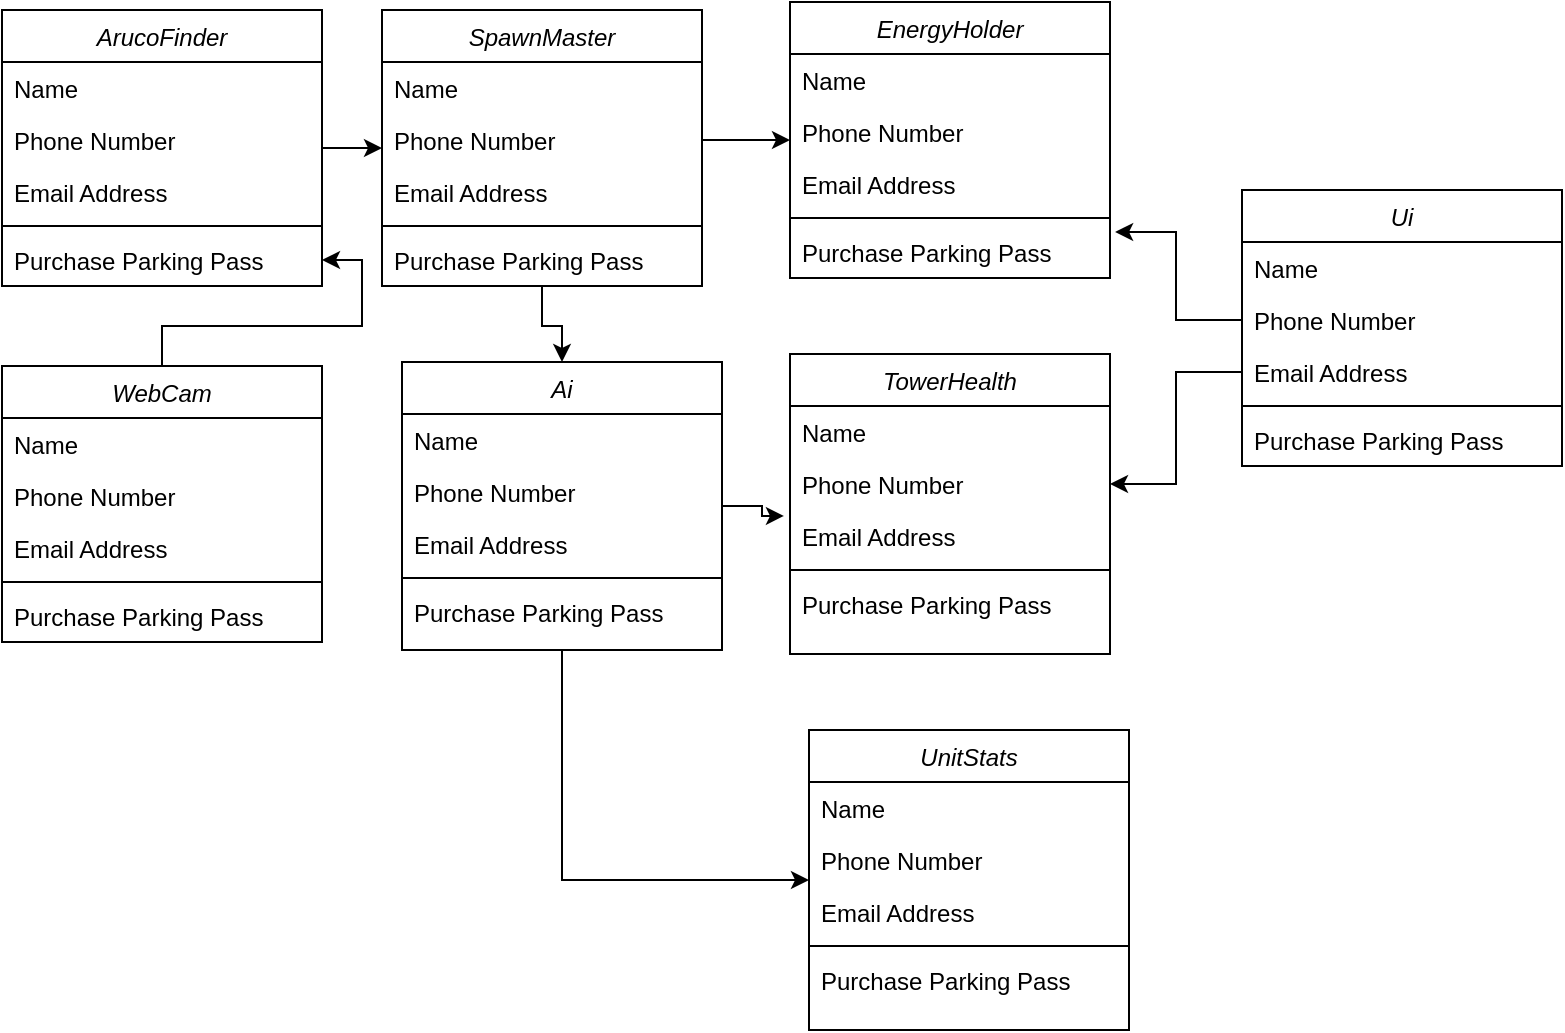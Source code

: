 <mxfile version="21.3.3" type="github">
  <diagram id="C5RBs43oDa-KdzZeNtuy" name="Page-1">
    <mxGraphModel dx="1434" dy="756" grid="1" gridSize="10" guides="1" tooltips="1" connect="1" arrows="1" fold="1" page="1" pageScale="1" pageWidth="827" pageHeight="1169" math="0" shadow="0">
      <root>
        <mxCell id="WIyWlLk6GJQsqaUBKTNV-0" />
        <mxCell id="WIyWlLk6GJQsqaUBKTNV-1" parent="WIyWlLk6GJQsqaUBKTNV-0" />
        <mxCell id="mhMDTBYstPVVGmgtUi2t-28" style="edgeStyle=orthogonalEdgeStyle;rounded=0;orthogonalLoop=1;jettySize=auto;html=1;entryX=0.5;entryY=0;entryDx=0;entryDy=0;" edge="1" parent="WIyWlLk6GJQsqaUBKTNV-1" source="zkfFHV4jXpPFQw0GAbJ--0" target="mhMDTBYstPVVGmgtUi2t-18">
          <mxGeometry relative="1" as="geometry" />
        </mxCell>
        <mxCell id="zkfFHV4jXpPFQw0GAbJ--0" value="SpawnMaster" style="swimlane;fontStyle=2;align=center;verticalAlign=top;childLayout=stackLayout;horizontal=1;startSize=26;horizontalStack=0;resizeParent=1;resizeLast=0;collapsible=1;marginBottom=0;rounded=0;shadow=0;strokeWidth=1;" parent="WIyWlLk6GJQsqaUBKTNV-1" vertex="1">
          <mxGeometry x="210" y="200" width="160" height="138" as="geometry">
            <mxRectangle x="230" y="140" width="160" height="26" as="alternateBounds" />
          </mxGeometry>
        </mxCell>
        <mxCell id="zkfFHV4jXpPFQw0GAbJ--1" value="Name" style="text;align=left;verticalAlign=top;spacingLeft=4;spacingRight=4;overflow=hidden;rotatable=0;points=[[0,0.5],[1,0.5]];portConstraint=eastwest;" parent="zkfFHV4jXpPFQw0GAbJ--0" vertex="1">
          <mxGeometry y="26" width="160" height="26" as="geometry" />
        </mxCell>
        <mxCell id="zkfFHV4jXpPFQw0GAbJ--2" value="Phone Number" style="text;align=left;verticalAlign=top;spacingLeft=4;spacingRight=4;overflow=hidden;rotatable=0;points=[[0,0.5],[1,0.5]];portConstraint=eastwest;rounded=0;shadow=0;html=0;" parent="zkfFHV4jXpPFQw0GAbJ--0" vertex="1">
          <mxGeometry y="52" width="160" height="26" as="geometry" />
        </mxCell>
        <mxCell id="zkfFHV4jXpPFQw0GAbJ--3" value="Email Address" style="text;align=left;verticalAlign=top;spacingLeft=4;spacingRight=4;overflow=hidden;rotatable=0;points=[[0,0.5],[1,0.5]];portConstraint=eastwest;rounded=0;shadow=0;html=0;" parent="zkfFHV4jXpPFQw0GAbJ--0" vertex="1">
          <mxGeometry y="78" width="160" height="26" as="geometry" />
        </mxCell>
        <mxCell id="zkfFHV4jXpPFQw0GAbJ--4" value="" style="line;html=1;strokeWidth=1;align=left;verticalAlign=middle;spacingTop=-1;spacingLeft=3;spacingRight=3;rotatable=0;labelPosition=right;points=[];portConstraint=eastwest;" parent="zkfFHV4jXpPFQw0GAbJ--0" vertex="1">
          <mxGeometry y="104" width="160" height="8" as="geometry" />
        </mxCell>
        <mxCell id="zkfFHV4jXpPFQw0GAbJ--5" value="Purchase Parking Pass" style="text;align=left;verticalAlign=top;spacingLeft=4;spacingRight=4;overflow=hidden;rotatable=0;points=[[0,0.5],[1,0.5]];portConstraint=eastwest;" parent="zkfFHV4jXpPFQw0GAbJ--0" vertex="1">
          <mxGeometry y="112" width="160" height="26" as="geometry" />
        </mxCell>
        <mxCell id="mhMDTBYstPVVGmgtUi2t-0" value="EnergyHolder" style="swimlane;fontStyle=2;align=center;verticalAlign=top;childLayout=stackLayout;horizontal=1;startSize=26;horizontalStack=0;resizeParent=1;resizeLast=0;collapsible=1;marginBottom=0;rounded=0;shadow=0;strokeWidth=1;" vertex="1" parent="WIyWlLk6GJQsqaUBKTNV-1">
          <mxGeometry x="414" y="196" width="160" height="138" as="geometry">
            <mxRectangle x="230" y="140" width="160" height="26" as="alternateBounds" />
          </mxGeometry>
        </mxCell>
        <mxCell id="mhMDTBYstPVVGmgtUi2t-1" value="Name" style="text;align=left;verticalAlign=top;spacingLeft=4;spacingRight=4;overflow=hidden;rotatable=0;points=[[0,0.5],[1,0.5]];portConstraint=eastwest;" vertex="1" parent="mhMDTBYstPVVGmgtUi2t-0">
          <mxGeometry y="26" width="160" height="26" as="geometry" />
        </mxCell>
        <mxCell id="mhMDTBYstPVVGmgtUi2t-2" value="Phone Number" style="text;align=left;verticalAlign=top;spacingLeft=4;spacingRight=4;overflow=hidden;rotatable=0;points=[[0,0.5],[1,0.5]];portConstraint=eastwest;rounded=0;shadow=0;html=0;" vertex="1" parent="mhMDTBYstPVVGmgtUi2t-0">
          <mxGeometry y="52" width="160" height="26" as="geometry" />
        </mxCell>
        <mxCell id="mhMDTBYstPVVGmgtUi2t-3" value="Email Address" style="text;align=left;verticalAlign=top;spacingLeft=4;spacingRight=4;overflow=hidden;rotatable=0;points=[[0,0.5],[1,0.5]];portConstraint=eastwest;rounded=0;shadow=0;html=0;" vertex="1" parent="mhMDTBYstPVVGmgtUi2t-0">
          <mxGeometry y="78" width="160" height="26" as="geometry" />
        </mxCell>
        <mxCell id="mhMDTBYstPVVGmgtUi2t-4" value="" style="line;html=1;strokeWidth=1;align=left;verticalAlign=middle;spacingTop=-1;spacingLeft=3;spacingRight=3;rotatable=0;labelPosition=right;points=[];portConstraint=eastwest;" vertex="1" parent="mhMDTBYstPVVGmgtUi2t-0">
          <mxGeometry y="104" width="160" height="8" as="geometry" />
        </mxCell>
        <mxCell id="mhMDTBYstPVVGmgtUi2t-5" value="Purchase Parking Pass" style="text;align=left;verticalAlign=top;spacingLeft=4;spacingRight=4;overflow=hidden;rotatable=0;points=[[0,0.5],[1,0.5]];portConstraint=eastwest;" vertex="1" parent="mhMDTBYstPVVGmgtUi2t-0">
          <mxGeometry y="112" width="160" height="26" as="geometry" />
        </mxCell>
        <mxCell id="mhMDTBYstPVVGmgtUi2t-6" value="TowerHealth" style="swimlane;fontStyle=2;align=center;verticalAlign=top;childLayout=stackLayout;horizontal=1;startSize=26;horizontalStack=0;resizeParent=1;resizeLast=0;collapsible=1;marginBottom=0;rounded=0;shadow=0;strokeWidth=1;" vertex="1" parent="WIyWlLk6GJQsqaUBKTNV-1">
          <mxGeometry x="414" y="372" width="160" height="150" as="geometry">
            <mxRectangle x="230" y="140" width="160" height="26" as="alternateBounds" />
          </mxGeometry>
        </mxCell>
        <mxCell id="mhMDTBYstPVVGmgtUi2t-7" value="Name" style="text;align=left;verticalAlign=top;spacingLeft=4;spacingRight=4;overflow=hidden;rotatable=0;points=[[0,0.5],[1,0.5]];portConstraint=eastwest;" vertex="1" parent="mhMDTBYstPVVGmgtUi2t-6">
          <mxGeometry y="26" width="160" height="26" as="geometry" />
        </mxCell>
        <mxCell id="mhMDTBYstPVVGmgtUi2t-8" value="Phone Number" style="text;align=left;verticalAlign=top;spacingLeft=4;spacingRight=4;overflow=hidden;rotatable=0;points=[[0,0.5],[1,0.5]];portConstraint=eastwest;rounded=0;shadow=0;html=0;" vertex="1" parent="mhMDTBYstPVVGmgtUi2t-6">
          <mxGeometry y="52" width="160" height="26" as="geometry" />
        </mxCell>
        <mxCell id="mhMDTBYstPVVGmgtUi2t-9" value="Email Address" style="text;align=left;verticalAlign=top;spacingLeft=4;spacingRight=4;overflow=hidden;rotatable=0;points=[[0,0.5],[1,0.5]];portConstraint=eastwest;rounded=0;shadow=0;html=0;" vertex="1" parent="mhMDTBYstPVVGmgtUi2t-6">
          <mxGeometry y="78" width="160" height="26" as="geometry" />
        </mxCell>
        <mxCell id="mhMDTBYstPVVGmgtUi2t-10" value="" style="line;html=1;strokeWidth=1;align=left;verticalAlign=middle;spacingTop=-1;spacingLeft=3;spacingRight=3;rotatable=0;labelPosition=right;points=[];portConstraint=eastwest;" vertex="1" parent="mhMDTBYstPVVGmgtUi2t-6">
          <mxGeometry y="104" width="160" height="8" as="geometry" />
        </mxCell>
        <mxCell id="mhMDTBYstPVVGmgtUi2t-11" value="Purchase Parking Pass" style="text;align=left;verticalAlign=top;spacingLeft=4;spacingRight=4;overflow=hidden;rotatable=0;points=[[0,0.5],[1,0.5]];portConstraint=eastwest;" vertex="1" parent="mhMDTBYstPVVGmgtUi2t-6">
          <mxGeometry y="112" width="160" height="26" as="geometry" />
        </mxCell>
        <mxCell id="mhMDTBYstPVVGmgtUi2t-24" style="edgeStyle=orthogonalEdgeStyle;rounded=0;orthogonalLoop=1;jettySize=auto;html=1;entryX=0;entryY=0.5;entryDx=0;entryDy=0;" edge="1" parent="WIyWlLk6GJQsqaUBKTNV-1" source="mhMDTBYstPVVGmgtUi2t-12" target="zkfFHV4jXpPFQw0GAbJ--0">
          <mxGeometry relative="1" as="geometry" />
        </mxCell>
        <mxCell id="mhMDTBYstPVVGmgtUi2t-12" value="ArucoFinder" style="swimlane;fontStyle=2;align=center;verticalAlign=top;childLayout=stackLayout;horizontal=1;startSize=26;horizontalStack=0;resizeParent=1;resizeLast=0;collapsible=1;marginBottom=0;rounded=0;shadow=0;strokeWidth=1;" vertex="1" parent="WIyWlLk6GJQsqaUBKTNV-1">
          <mxGeometry x="20" y="200" width="160" height="138" as="geometry">
            <mxRectangle x="230" y="140" width="160" height="26" as="alternateBounds" />
          </mxGeometry>
        </mxCell>
        <mxCell id="mhMDTBYstPVVGmgtUi2t-13" value="Name" style="text;align=left;verticalAlign=top;spacingLeft=4;spacingRight=4;overflow=hidden;rotatable=0;points=[[0,0.5],[1,0.5]];portConstraint=eastwest;" vertex="1" parent="mhMDTBYstPVVGmgtUi2t-12">
          <mxGeometry y="26" width="160" height="26" as="geometry" />
        </mxCell>
        <mxCell id="mhMDTBYstPVVGmgtUi2t-14" value="Phone Number" style="text;align=left;verticalAlign=top;spacingLeft=4;spacingRight=4;overflow=hidden;rotatable=0;points=[[0,0.5],[1,0.5]];portConstraint=eastwest;rounded=0;shadow=0;html=0;" vertex="1" parent="mhMDTBYstPVVGmgtUi2t-12">
          <mxGeometry y="52" width="160" height="26" as="geometry" />
        </mxCell>
        <mxCell id="mhMDTBYstPVVGmgtUi2t-15" value="Email Address" style="text;align=left;verticalAlign=top;spacingLeft=4;spacingRight=4;overflow=hidden;rotatable=0;points=[[0,0.5],[1,0.5]];portConstraint=eastwest;rounded=0;shadow=0;html=0;" vertex="1" parent="mhMDTBYstPVVGmgtUi2t-12">
          <mxGeometry y="78" width="160" height="26" as="geometry" />
        </mxCell>
        <mxCell id="mhMDTBYstPVVGmgtUi2t-16" value="" style="line;html=1;strokeWidth=1;align=left;verticalAlign=middle;spacingTop=-1;spacingLeft=3;spacingRight=3;rotatable=0;labelPosition=right;points=[];portConstraint=eastwest;" vertex="1" parent="mhMDTBYstPVVGmgtUi2t-12">
          <mxGeometry y="104" width="160" height="8" as="geometry" />
        </mxCell>
        <mxCell id="mhMDTBYstPVVGmgtUi2t-17" value="Purchase Parking Pass" style="text;align=left;verticalAlign=top;spacingLeft=4;spacingRight=4;overflow=hidden;rotatable=0;points=[[0,0.5],[1,0.5]];portConstraint=eastwest;" vertex="1" parent="mhMDTBYstPVVGmgtUi2t-12">
          <mxGeometry y="112" width="160" height="26" as="geometry" />
        </mxCell>
        <mxCell id="mhMDTBYstPVVGmgtUi2t-26" style="edgeStyle=orthogonalEdgeStyle;rounded=0;orthogonalLoop=1;jettySize=auto;html=1;entryX=-0.019;entryY=0.115;entryDx=0;entryDy=0;entryPerimeter=0;" edge="1" parent="WIyWlLk6GJQsqaUBKTNV-1" source="mhMDTBYstPVVGmgtUi2t-18" target="mhMDTBYstPVVGmgtUi2t-9">
          <mxGeometry relative="1" as="geometry" />
        </mxCell>
        <mxCell id="mhMDTBYstPVVGmgtUi2t-53" style="edgeStyle=orthogonalEdgeStyle;rounded=0;orthogonalLoop=1;jettySize=auto;html=1;exitX=0.5;exitY=1;exitDx=0;exitDy=0;entryX=0;entryY=0.5;entryDx=0;entryDy=0;" edge="1" parent="WIyWlLk6GJQsqaUBKTNV-1" source="mhMDTBYstPVVGmgtUi2t-18" target="mhMDTBYstPVVGmgtUi2t-47">
          <mxGeometry relative="1" as="geometry" />
        </mxCell>
        <mxCell id="mhMDTBYstPVVGmgtUi2t-18" value="Ai" style="swimlane;fontStyle=2;align=center;verticalAlign=top;childLayout=stackLayout;horizontal=1;startSize=26;horizontalStack=0;resizeParent=1;resizeLast=0;collapsible=1;marginBottom=0;rounded=0;shadow=0;strokeWidth=1;" vertex="1" parent="WIyWlLk6GJQsqaUBKTNV-1">
          <mxGeometry x="220" y="376" width="160" height="144" as="geometry">
            <mxRectangle x="230" y="140" width="160" height="26" as="alternateBounds" />
          </mxGeometry>
        </mxCell>
        <mxCell id="mhMDTBYstPVVGmgtUi2t-19" value="Name" style="text;align=left;verticalAlign=top;spacingLeft=4;spacingRight=4;overflow=hidden;rotatable=0;points=[[0,0.5],[1,0.5]];portConstraint=eastwest;" vertex="1" parent="mhMDTBYstPVVGmgtUi2t-18">
          <mxGeometry y="26" width="160" height="26" as="geometry" />
        </mxCell>
        <mxCell id="mhMDTBYstPVVGmgtUi2t-20" value="Phone Number" style="text;align=left;verticalAlign=top;spacingLeft=4;spacingRight=4;overflow=hidden;rotatable=0;points=[[0,0.5],[1,0.5]];portConstraint=eastwest;rounded=0;shadow=0;html=0;" vertex="1" parent="mhMDTBYstPVVGmgtUi2t-18">
          <mxGeometry y="52" width="160" height="26" as="geometry" />
        </mxCell>
        <mxCell id="mhMDTBYstPVVGmgtUi2t-21" value="Email Address" style="text;align=left;verticalAlign=top;spacingLeft=4;spacingRight=4;overflow=hidden;rotatable=0;points=[[0,0.5],[1,0.5]];portConstraint=eastwest;rounded=0;shadow=0;html=0;" vertex="1" parent="mhMDTBYstPVVGmgtUi2t-18">
          <mxGeometry y="78" width="160" height="26" as="geometry" />
        </mxCell>
        <mxCell id="mhMDTBYstPVVGmgtUi2t-22" value="" style="line;html=1;strokeWidth=1;align=left;verticalAlign=middle;spacingTop=-1;spacingLeft=3;spacingRight=3;rotatable=0;labelPosition=right;points=[];portConstraint=eastwest;" vertex="1" parent="mhMDTBYstPVVGmgtUi2t-18">
          <mxGeometry y="104" width="160" height="8" as="geometry" />
        </mxCell>
        <mxCell id="mhMDTBYstPVVGmgtUi2t-23" value="Purchase Parking Pass" style="text;align=left;verticalAlign=top;spacingLeft=4;spacingRight=4;overflow=hidden;rotatable=0;points=[[0,0.5],[1,0.5]];portConstraint=eastwest;" vertex="1" parent="mhMDTBYstPVVGmgtUi2t-18">
          <mxGeometry y="112" width="160" height="28" as="geometry" />
        </mxCell>
        <mxCell id="mhMDTBYstPVVGmgtUi2t-25" style="edgeStyle=orthogonalEdgeStyle;rounded=0;orthogonalLoop=1;jettySize=auto;html=1;entryX=0;entryY=0.5;entryDx=0;entryDy=0;" edge="1" parent="WIyWlLk6GJQsqaUBKTNV-1" source="zkfFHV4jXpPFQw0GAbJ--2" target="mhMDTBYstPVVGmgtUi2t-0">
          <mxGeometry relative="1" as="geometry" />
        </mxCell>
        <mxCell id="mhMDTBYstPVVGmgtUi2t-29" value="Ui" style="swimlane;fontStyle=2;align=center;verticalAlign=top;childLayout=stackLayout;horizontal=1;startSize=26;horizontalStack=0;resizeParent=1;resizeLast=0;collapsible=1;marginBottom=0;rounded=0;shadow=0;strokeWidth=1;" vertex="1" parent="WIyWlLk6GJQsqaUBKTNV-1">
          <mxGeometry x="640" y="290" width="160" height="138" as="geometry">
            <mxRectangle x="230" y="140" width="160" height="26" as="alternateBounds" />
          </mxGeometry>
        </mxCell>
        <mxCell id="mhMDTBYstPVVGmgtUi2t-30" value="Name" style="text;align=left;verticalAlign=top;spacingLeft=4;spacingRight=4;overflow=hidden;rotatable=0;points=[[0,0.5],[1,0.5]];portConstraint=eastwest;" vertex="1" parent="mhMDTBYstPVVGmgtUi2t-29">
          <mxGeometry y="26" width="160" height="26" as="geometry" />
        </mxCell>
        <mxCell id="mhMDTBYstPVVGmgtUi2t-31" value="Phone Number" style="text;align=left;verticalAlign=top;spacingLeft=4;spacingRight=4;overflow=hidden;rotatable=0;points=[[0,0.5],[1,0.5]];portConstraint=eastwest;rounded=0;shadow=0;html=0;" vertex="1" parent="mhMDTBYstPVVGmgtUi2t-29">
          <mxGeometry y="52" width="160" height="26" as="geometry" />
        </mxCell>
        <mxCell id="mhMDTBYstPVVGmgtUi2t-32" value="Email Address" style="text;align=left;verticalAlign=top;spacingLeft=4;spacingRight=4;overflow=hidden;rotatable=0;points=[[0,0.5],[1,0.5]];portConstraint=eastwest;rounded=0;shadow=0;html=0;" vertex="1" parent="mhMDTBYstPVVGmgtUi2t-29">
          <mxGeometry y="78" width="160" height="26" as="geometry" />
        </mxCell>
        <mxCell id="mhMDTBYstPVVGmgtUi2t-33" value="" style="line;html=1;strokeWidth=1;align=left;verticalAlign=middle;spacingTop=-1;spacingLeft=3;spacingRight=3;rotatable=0;labelPosition=right;points=[];portConstraint=eastwest;" vertex="1" parent="mhMDTBYstPVVGmgtUi2t-29">
          <mxGeometry y="104" width="160" height="8" as="geometry" />
        </mxCell>
        <mxCell id="mhMDTBYstPVVGmgtUi2t-34" value="Purchase Parking Pass" style="text;align=left;verticalAlign=top;spacingLeft=4;spacingRight=4;overflow=hidden;rotatable=0;points=[[0,0.5],[1,0.5]];portConstraint=eastwest;" vertex="1" parent="mhMDTBYstPVVGmgtUi2t-29">
          <mxGeometry y="112" width="160" height="26" as="geometry" />
        </mxCell>
        <mxCell id="mhMDTBYstPVVGmgtUi2t-44" style="edgeStyle=orthogonalEdgeStyle;rounded=0;orthogonalLoop=1;jettySize=auto;html=1;" edge="1" parent="WIyWlLk6GJQsqaUBKTNV-1" source="mhMDTBYstPVVGmgtUi2t-38" target="mhMDTBYstPVVGmgtUi2t-17">
          <mxGeometry relative="1" as="geometry" />
        </mxCell>
        <mxCell id="mhMDTBYstPVVGmgtUi2t-38" value="WebCam" style="swimlane;fontStyle=2;align=center;verticalAlign=top;childLayout=stackLayout;horizontal=1;startSize=26;horizontalStack=0;resizeParent=1;resizeLast=0;collapsible=1;marginBottom=0;rounded=0;shadow=0;strokeWidth=1;" vertex="1" parent="WIyWlLk6GJQsqaUBKTNV-1">
          <mxGeometry x="20" y="378" width="160" height="138" as="geometry">
            <mxRectangle x="230" y="140" width="160" height="26" as="alternateBounds" />
          </mxGeometry>
        </mxCell>
        <mxCell id="mhMDTBYstPVVGmgtUi2t-39" value="Name" style="text;align=left;verticalAlign=top;spacingLeft=4;spacingRight=4;overflow=hidden;rotatable=0;points=[[0,0.5],[1,0.5]];portConstraint=eastwest;" vertex="1" parent="mhMDTBYstPVVGmgtUi2t-38">
          <mxGeometry y="26" width="160" height="26" as="geometry" />
        </mxCell>
        <mxCell id="mhMDTBYstPVVGmgtUi2t-40" value="Phone Number" style="text;align=left;verticalAlign=top;spacingLeft=4;spacingRight=4;overflow=hidden;rotatable=0;points=[[0,0.5],[1,0.5]];portConstraint=eastwest;rounded=0;shadow=0;html=0;" vertex="1" parent="mhMDTBYstPVVGmgtUi2t-38">
          <mxGeometry y="52" width="160" height="26" as="geometry" />
        </mxCell>
        <mxCell id="mhMDTBYstPVVGmgtUi2t-41" value="Email Address" style="text;align=left;verticalAlign=top;spacingLeft=4;spacingRight=4;overflow=hidden;rotatable=0;points=[[0,0.5],[1,0.5]];portConstraint=eastwest;rounded=0;shadow=0;html=0;" vertex="1" parent="mhMDTBYstPVVGmgtUi2t-38">
          <mxGeometry y="78" width="160" height="26" as="geometry" />
        </mxCell>
        <mxCell id="mhMDTBYstPVVGmgtUi2t-42" value="" style="line;html=1;strokeWidth=1;align=left;verticalAlign=middle;spacingTop=-1;spacingLeft=3;spacingRight=3;rotatable=0;labelPosition=right;points=[];portConstraint=eastwest;" vertex="1" parent="mhMDTBYstPVVGmgtUi2t-38">
          <mxGeometry y="104" width="160" height="8" as="geometry" />
        </mxCell>
        <mxCell id="mhMDTBYstPVVGmgtUi2t-43" value="Purchase Parking Pass" style="text;align=left;verticalAlign=top;spacingLeft=4;spacingRight=4;overflow=hidden;rotatable=0;points=[[0,0.5],[1,0.5]];portConstraint=eastwest;" vertex="1" parent="mhMDTBYstPVVGmgtUi2t-38">
          <mxGeometry y="112" width="160" height="26" as="geometry" />
        </mxCell>
        <mxCell id="mhMDTBYstPVVGmgtUi2t-45" style="edgeStyle=orthogonalEdgeStyle;rounded=0;orthogonalLoop=1;jettySize=auto;html=1;entryX=1.016;entryY=0.115;entryDx=0;entryDy=0;entryPerimeter=0;" edge="1" parent="WIyWlLk6GJQsqaUBKTNV-1" source="mhMDTBYstPVVGmgtUi2t-31" target="mhMDTBYstPVVGmgtUi2t-5">
          <mxGeometry relative="1" as="geometry" />
        </mxCell>
        <mxCell id="mhMDTBYstPVVGmgtUi2t-46" style="edgeStyle=orthogonalEdgeStyle;rounded=0;orthogonalLoop=1;jettySize=auto;html=1;entryX=1;entryY=0.5;entryDx=0;entryDy=0;" edge="1" parent="WIyWlLk6GJQsqaUBKTNV-1" source="mhMDTBYstPVVGmgtUi2t-32" target="mhMDTBYstPVVGmgtUi2t-8">
          <mxGeometry relative="1" as="geometry" />
        </mxCell>
        <mxCell id="mhMDTBYstPVVGmgtUi2t-47" value="UnitStats" style="swimlane;fontStyle=2;align=center;verticalAlign=top;childLayout=stackLayout;horizontal=1;startSize=26;horizontalStack=0;resizeParent=1;resizeLast=0;collapsible=1;marginBottom=0;rounded=0;shadow=0;strokeWidth=1;" vertex="1" parent="WIyWlLk6GJQsqaUBKTNV-1">
          <mxGeometry x="423.5" y="560" width="160" height="150" as="geometry">
            <mxRectangle x="230" y="140" width="160" height="26" as="alternateBounds" />
          </mxGeometry>
        </mxCell>
        <mxCell id="mhMDTBYstPVVGmgtUi2t-48" value="Name" style="text;align=left;verticalAlign=top;spacingLeft=4;spacingRight=4;overflow=hidden;rotatable=0;points=[[0,0.5],[1,0.5]];portConstraint=eastwest;" vertex="1" parent="mhMDTBYstPVVGmgtUi2t-47">
          <mxGeometry y="26" width="160" height="26" as="geometry" />
        </mxCell>
        <mxCell id="mhMDTBYstPVVGmgtUi2t-49" value="Phone Number" style="text;align=left;verticalAlign=top;spacingLeft=4;spacingRight=4;overflow=hidden;rotatable=0;points=[[0,0.5],[1,0.5]];portConstraint=eastwest;rounded=0;shadow=0;html=0;" vertex="1" parent="mhMDTBYstPVVGmgtUi2t-47">
          <mxGeometry y="52" width="160" height="26" as="geometry" />
        </mxCell>
        <mxCell id="mhMDTBYstPVVGmgtUi2t-50" value="Email Address" style="text;align=left;verticalAlign=top;spacingLeft=4;spacingRight=4;overflow=hidden;rotatable=0;points=[[0,0.5],[1,0.5]];portConstraint=eastwest;rounded=0;shadow=0;html=0;" vertex="1" parent="mhMDTBYstPVVGmgtUi2t-47">
          <mxGeometry y="78" width="160" height="26" as="geometry" />
        </mxCell>
        <mxCell id="mhMDTBYstPVVGmgtUi2t-51" value="" style="line;html=1;strokeWidth=1;align=left;verticalAlign=middle;spacingTop=-1;spacingLeft=3;spacingRight=3;rotatable=0;labelPosition=right;points=[];portConstraint=eastwest;" vertex="1" parent="mhMDTBYstPVVGmgtUi2t-47">
          <mxGeometry y="104" width="160" height="8" as="geometry" />
        </mxCell>
        <mxCell id="mhMDTBYstPVVGmgtUi2t-52" value="Purchase Parking Pass" style="text;align=left;verticalAlign=top;spacingLeft=4;spacingRight=4;overflow=hidden;rotatable=0;points=[[0,0.5],[1,0.5]];portConstraint=eastwest;" vertex="1" parent="mhMDTBYstPVVGmgtUi2t-47">
          <mxGeometry y="112" width="160" height="26" as="geometry" />
        </mxCell>
      </root>
    </mxGraphModel>
  </diagram>
</mxfile>
